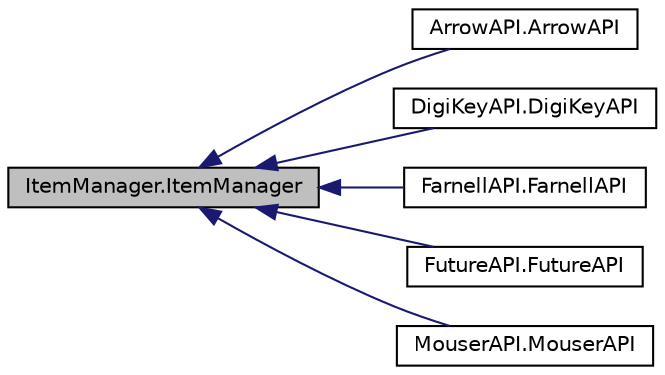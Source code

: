 digraph "ItemManager.ItemManager"
{
 // LATEX_PDF_SIZE
  edge [fontname="Helvetica",fontsize="10",labelfontname="Helvetica",labelfontsize="10"];
  node [fontname="Helvetica",fontsize="10",shape=record];
  rankdir="LR";
  Node1 [label="ItemManager.ItemManager",height=0.2,width=0.4,color="black", fillcolor="grey75", style="filled", fontcolor="black",tooltip="Constructor."];
  Node1 -> Node2 [dir="back",color="midnightblue",fontsize="10",style="solid",fontname="Helvetica"];
  Node2 [label="ArrowAPI.ArrowAPI",height=0.2,width=0.4,color="black", fillcolor="white", style="filled",URL="$class_arrow_a_p_i_1_1_arrow_a_p_i.html",tooltip="Constructor."];
  Node1 -> Node3 [dir="back",color="midnightblue",fontsize="10",style="solid",fontname="Helvetica"];
  Node3 [label="DigiKeyAPI.DigiKeyAPI",height=0.2,width=0.4,color="black", fillcolor="white", style="filled",URL="$class_digi_key_a_p_i_1_1_digi_key_a_p_i.html",tooltip=" "];
  Node1 -> Node4 [dir="back",color="midnightblue",fontsize="10",style="solid",fontname="Helvetica"];
  Node4 [label="FarnellAPI.FarnellAPI",height=0.2,width=0.4,color="black", fillcolor="white", style="filled",URL="$class_farnell_a_p_i_1_1_farnell_a_p_i.html",tooltip="Constructor."];
  Node1 -> Node5 [dir="back",color="midnightblue",fontsize="10",style="solid",fontname="Helvetica"];
  Node5 [label="FutureAPI.FutureAPI",height=0.2,width=0.4,color="black", fillcolor="white", style="filled",URL="$class_future_a_p_i_1_1_future_a_p_i.html",tooltip="Constructor."];
  Node1 -> Node6 [dir="back",color="midnightblue",fontsize="10",style="solid",fontname="Helvetica"];
  Node6 [label="MouserAPI.MouserAPI",height=0.2,width=0.4,color="black", fillcolor="white", style="filled",URL="$class_mouser_a_p_i_1_1_mouser_a_p_i.html",tooltip="Constructor."];
}
